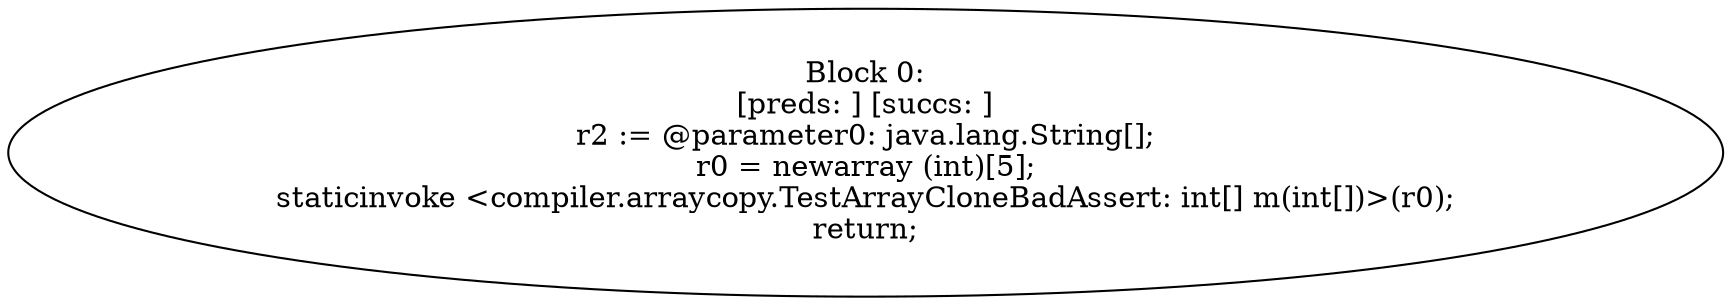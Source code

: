 digraph "unitGraph" {
    "Block 0:
[preds: ] [succs: ]
r2 := @parameter0: java.lang.String[];
r0 = newarray (int)[5];
staticinvoke <compiler.arraycopy.TestArrayCloneBadAssert: int[] m(int[])>(r0);
return;
"
}
